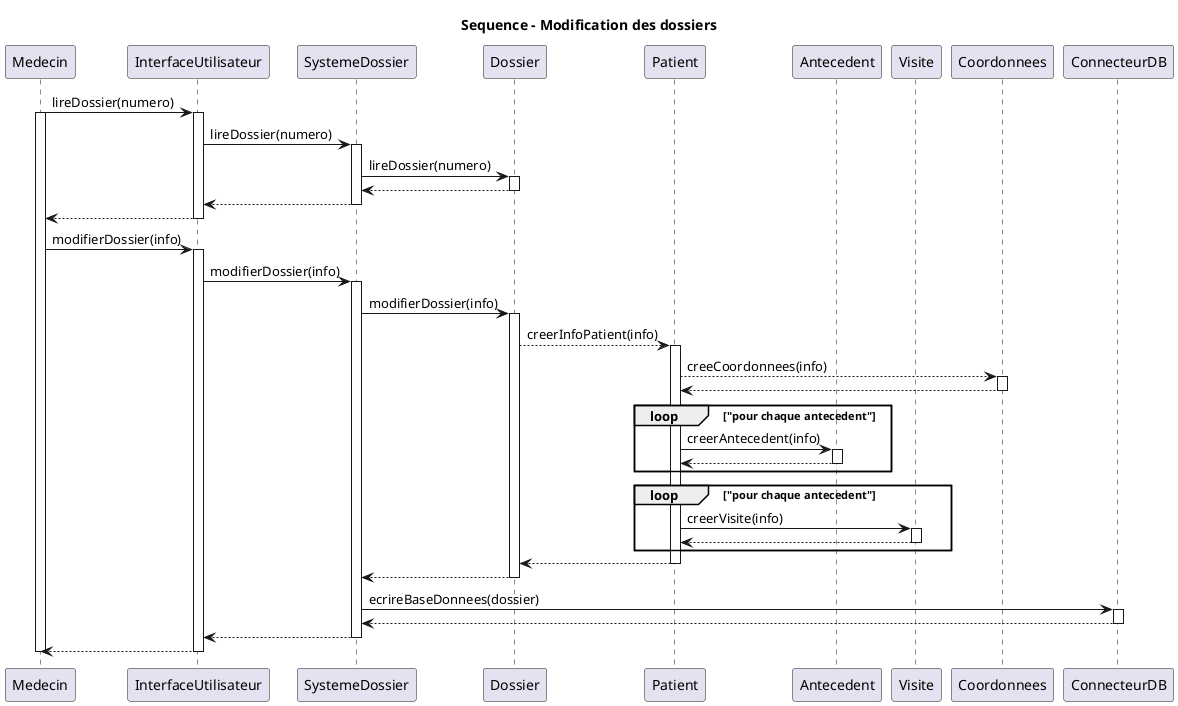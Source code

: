 @startuml sequenceModificationPatient

title Sequence - Modification des dossiers

participant Medecin as M
participant InterfaceUtilisateur as U
participant SystemeDossier as S
participant Dossier as D
participant Patient as P
participant Antecedent as A
participant Visite as V
participant Coordonnees as C
participant ConnecteurDB as DB


M -> U: lireDossier(numero)
activate M
activate U
U -> S: lireDossier(numero)
activate S
S -> D: lireDossier(numero)
activate D
D --> S
deactivate D
S --> U
deactivate S
U --> M
deactivate U
M -> U: modifierDossier(info)
activate U
U -> S: modifierDossier(info)
activate S
S -> D: modifierDossier(info)
activate D
D --> P: creerInfoPatient(info)
activate P
P --> C: creeCoordonnees(info)
activate C
C --> P
deactivate C

loop "pour chaque antecedent"
  P -> A: creerAntecedent(info)
  activate A
  A --> P
  deactivate A
end loop

loop "pour chaque antecedent"
  P -> V: creerVisite(info)
  activate V
  V --> P
  deactivate V
end loop

P --> D
deactivate P
D --> S
deactivate D
S -> DB: ecrireBaseDonnees(dossier)
activate DB
DB --> S
deactivate DB
S --> U
deactivate S
U --> M
deactivate U
deactivate M

@enduml
